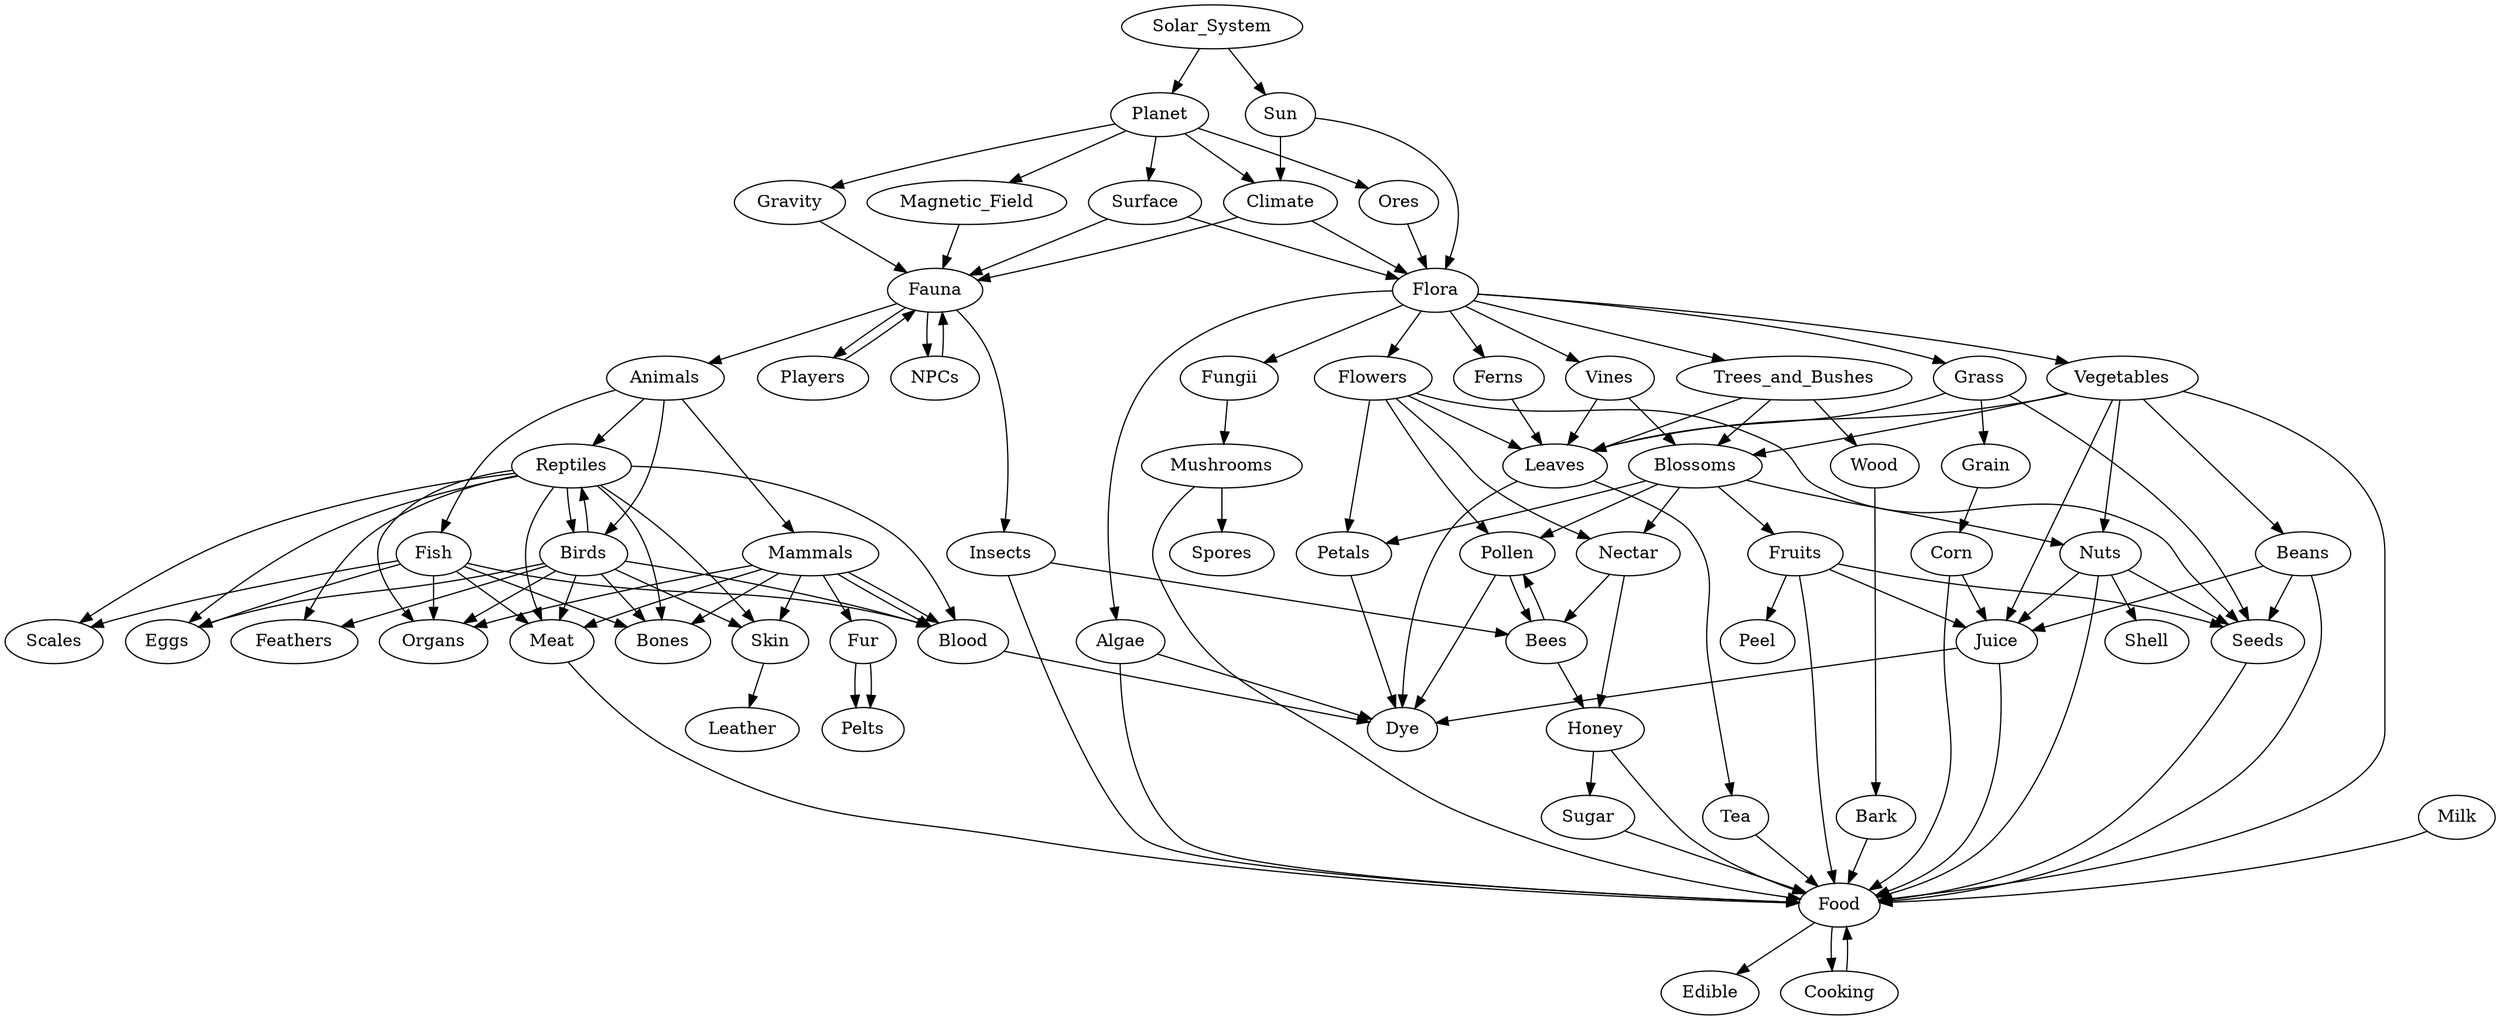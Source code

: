 digraph G {
Solar_System->Sun
Sun->Flora
Sun->Climate

Solar_System->Planet
Planet->Climate
Planet->Gravity
Planet->Magnetic_Field
Planet->Ores
Planet->Surface

Climate->Flora
Climate->Fauna

Gravity->Fauna

Magnetic_Field->Fauna

Ores->Flora

Surface->Flora
Surface->Fauna

Fauna->Insects
Insects->Food

Players->Fauna->Players
NPCs->Fauna->NPCs
Fauna->Animals

Animals->Reptiles
Reptiles->Meat
Reptiles->Bones
Reptiles->Blood
Reptiles->Organs
Reptiles->Skin
Reptiles->Scales
Reptiles->Feathers
Reptiles->Eggs

Animals->Birds->Reptiles->Birds
Birds->Meat
Birds->Bones
Birds->Blood
Birds->Organs
Birds->Skin
Birds->Feathers
Birds->Eggs

Animals->Fish
Fish->Meat
Fish->Bones
Fish->Blood
Fish->Organs
Fish->Scales
Fish->Eggs

Animals->Mammals
Mammals->Meat
Mammals->Bones
Mammals->Blood
Mammals->Organs
Mammals->Blood
Mammals->Skin
Mammals->Fur->Pelts

Seeds->Food

Leaves->Tea
Leaves->Dye

Flora->Flowers
Flowers->Leaves
Flowers->Petals
Flowers->Pollen
Flowers->Nectar
Flowers->Seeds

Flora->Vines
Vines->Leaves
Vines->Blossoms

Flora->Trees_and_Bushes
Trees_and_Bushes->Leaves
Trees_and_Bushes->Blossoms
Trees_and_Bushes->Wood->Bark->Food

Blossoms->Petals
Blossoms->Pollen
Blossoms->Fruits
Blossoms->Nuts
Blossoms->Nectar

Petals->Dye
Pollen->Dye

Insects->Bees
Nectar->Bees->Honey
Pollen->Bees->Pollen
Nectar->Honey
Honey->Sugar
Honey->Food
Sugar->Food

Flora->Vegetables
Vegetables->Leaves
Vegetables->Nuts
Vegetables->Food
Vegetables->Juice
Vegetables->Blossoms
Vegetables->Beans

Flora->Algae
Algae->Dye
Algae->Food

Flora->Fungii
Fungii->Mushrooms
Mushrooms->Spores
Mushrooms->Food

Flora->Ferns
Ferns->Leaves

Flora->Grass
Grass->Seeds
Grass->Grain
Grass->Leaves
Grain->Corn

Food->Edible
Food->Cooking->Food

Beans->Food
Beans->Seeds
Beans->Juice

Corn->Food
Corn->Juice

Juice->Food
Juice->Dye

Tea->Food

Milk->Food

Blood->Dye

Meat->Food

Skin->Leather

Fur->Pelts

Fruits->Food
Fruits->Seeds
Fruits->Juice
Fruits->Peel

Nuts->Food
Nuts->Seeds
Nuts->Juice
Nuts->Shell
}
